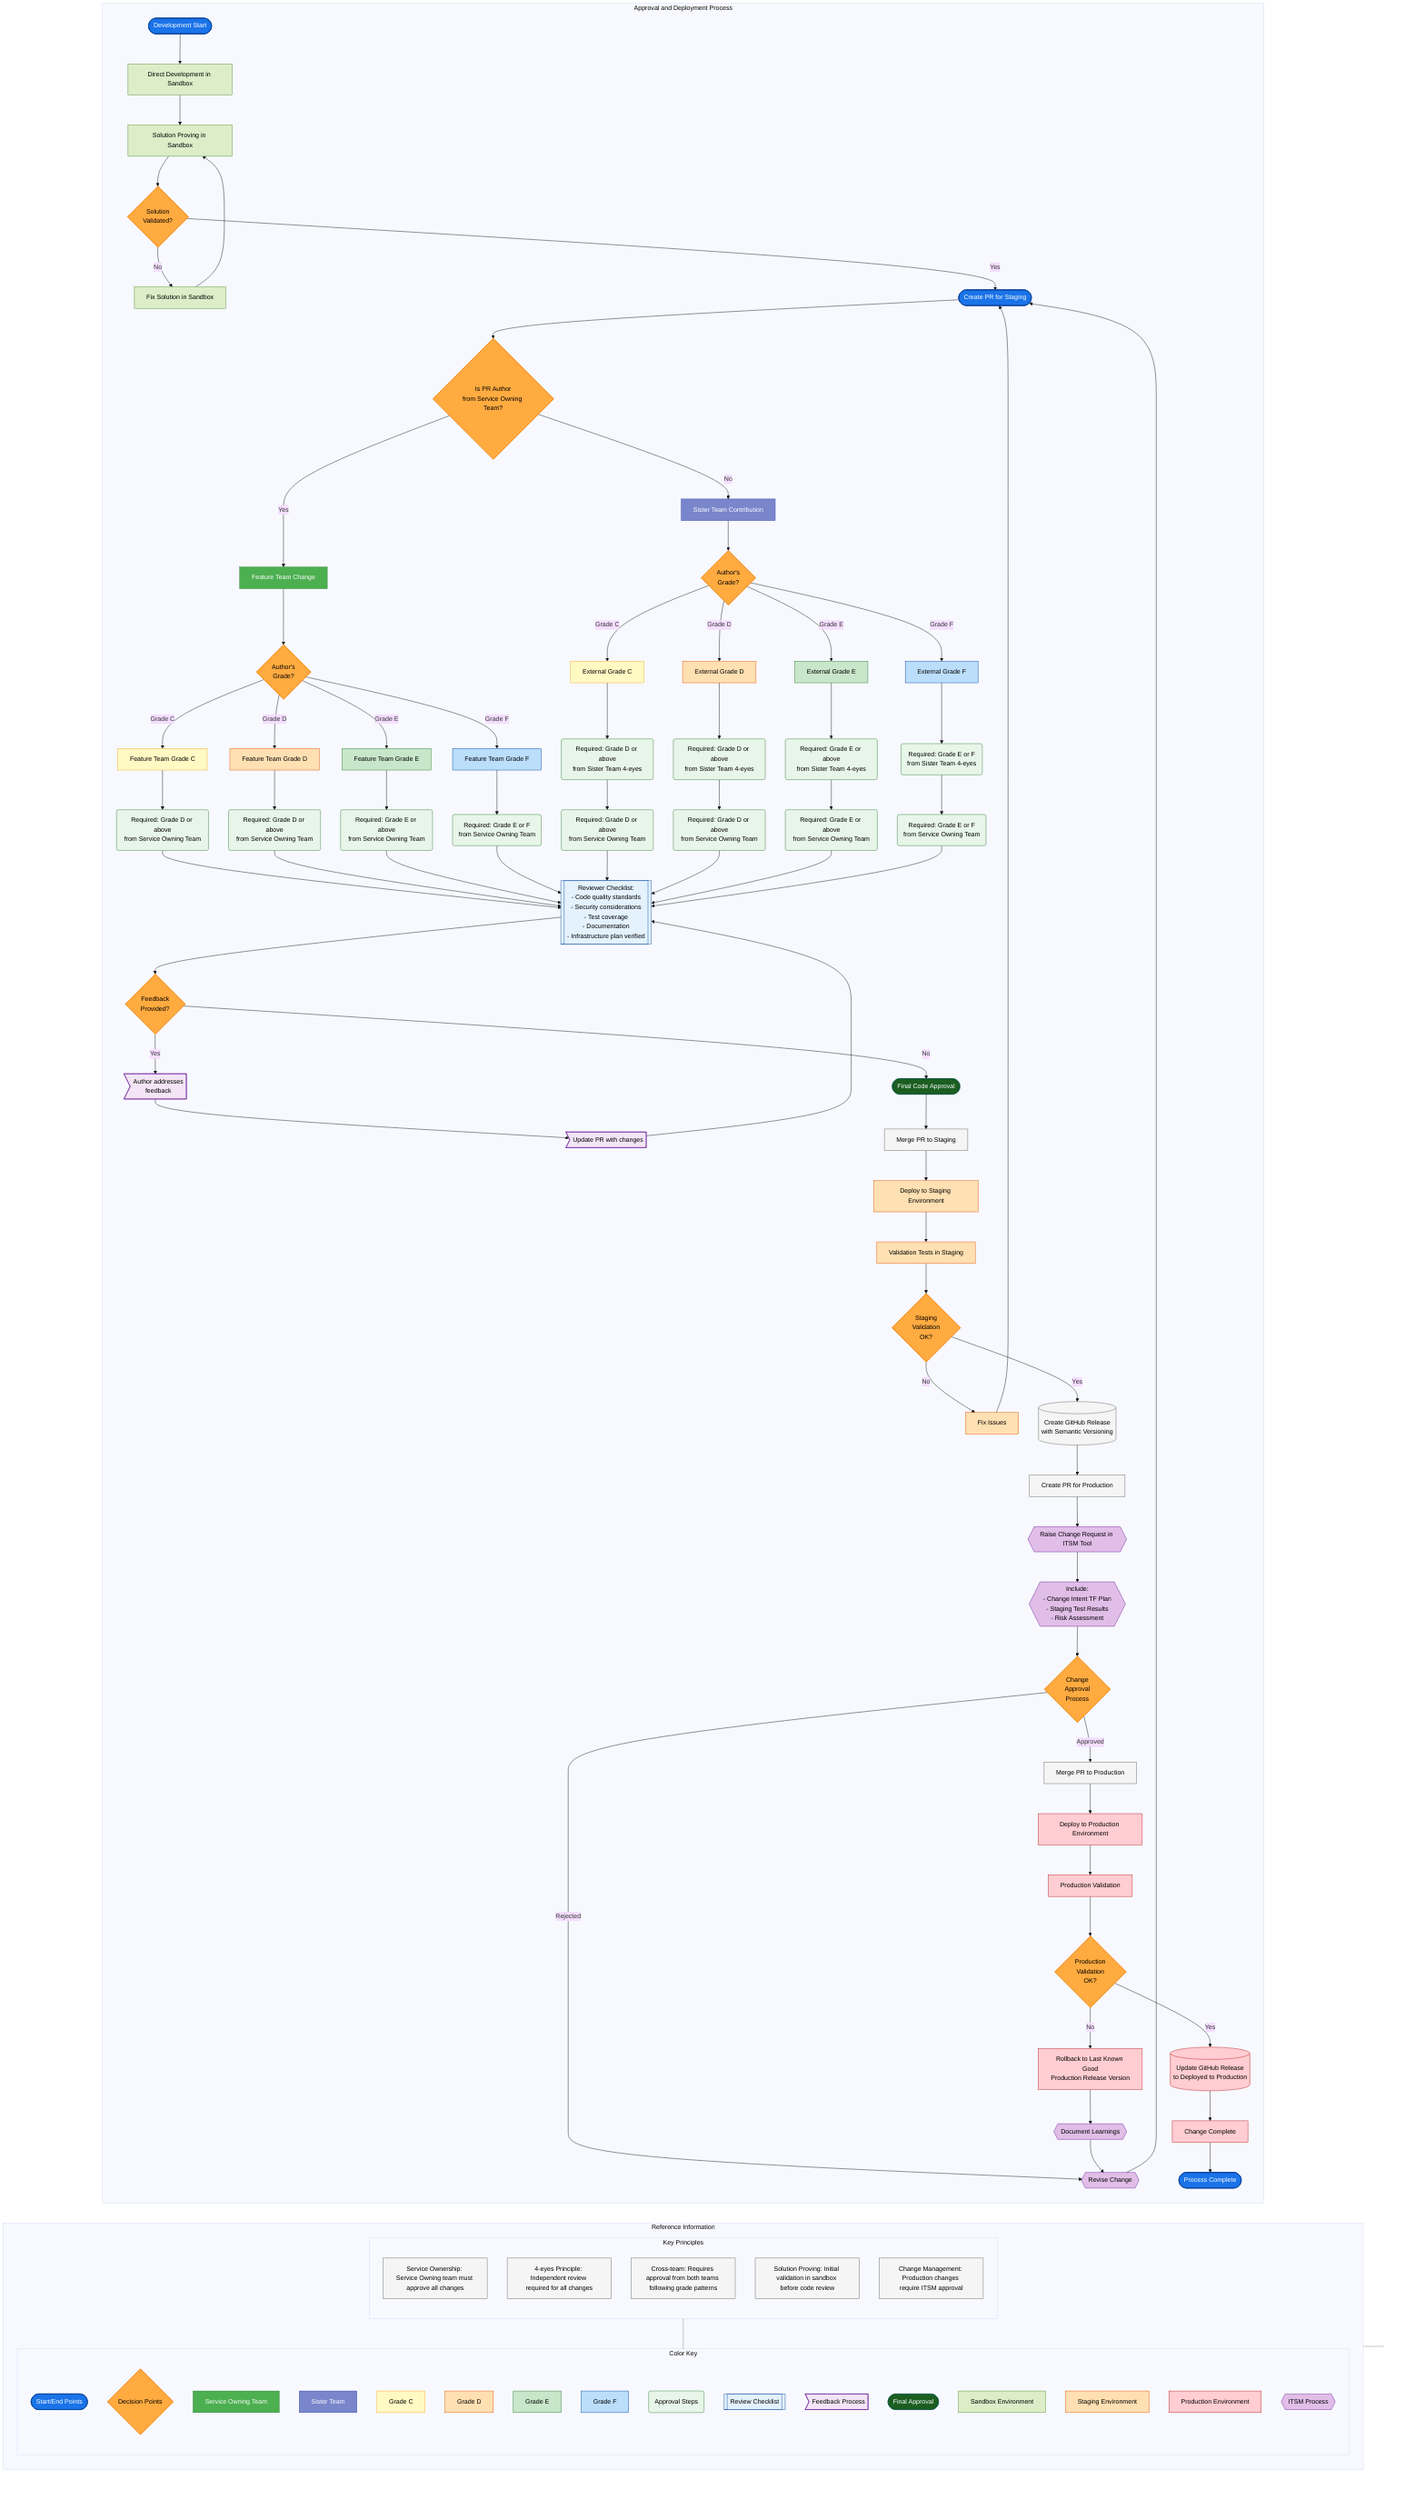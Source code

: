 %%{init: {'theme': 'base', 'themeVariables': { 'canvasBg': '#f0f0f0' }}}%%
flowchart LR
    %% Main flow colors
    classDef startEnd fill:#1a73e8,stroke:#0d47a1,color:white,stroke-width:2px
    classDef question fill:#ffab40,stroke:#f57c00,color:black,stroke-width:2px
    classDef process fill:#f5f5f5,stroke:#616161,color:black,stroke-width:1px
    classDef hidden fill:none,stroke:none,color:none
    
    %% Team colors
    classDef serviceOwning fill:#4caf50,stroke:#2e7d32,color:white,stroke-width:1px
    classDef sisterTeam fill:#7986cb,stroke:#3949ab,color:white,stroke-width:1px
    
    %% Grade colors
    classDef gradeC fill:#fff9c4,stroke:#f9a825,color:black,stroke-width:1px
    classDef gradeD fill:#ffe0b2,stroke:#e65100,color:black,stroke-width:1px
    classDef gradeE fill:#c8e6c9,stroke:#2e7d32,color:black,stroke-width:1px
    classDef gradeF fill:#bbdefb,stroke:#0d47a1,color:black,stroke-width:1px
    
    %% Approval colors
    classDef approval fill:#e8f5e9,stroke:#2e7d32,color:black,stroke-width:1px
    classDef reviewChecklist fill:#e3f2fd,stroke:#0d47a1,color:black,stroke-width:1px
    classDef feedback fill:#f3e5f5,stroke:#6a1b9a,color:black,stroke-width:1px
    classDef finalApproval fill:#1b5e20,stroke:#004d40,color:white,stroke-width:1px
    classDef noApproval fill:#e0e0e0,stroke:#424242,color:black,stroke-width:1px
    
    %% Environment colors
    classDef sandbox fill:#DCEDC8,stroke:#558b2f,color:black,stroke-width:1px
    classDef staging fill:#FFE0B2,stroke:#e65100,color:black,stroke-width:1px
    classDef production fill:#FFCDD2,stroke:#b71c1c,color:black,stroke-width:1px
    classDef itsm fill:#E1BEE7,stroke:#6a1b9a,color:black,stroke-width:1px
    
    subgraph Reference["Reference Information"]
        direction TB
        
        subgraph Principles["Key Principles"]
            direction TB
            p1["Service Ownership: Service Owning team must approve all changes"]
            p2["4-eyes Principle: Independent review required for all changes"]
            p3["Cross-team: Requires approval from both teams following grade patterns"]
            p4["Solution Proving: Initial validation in sandbox before code review"]
            p5["Change Management: Production changes require ITSM approval"]
        end
        
        subgraph ColorKey["Color Key"]
            direction TB
            k1([Start/End Points])
            k2{Decision Points}
            k3["Service Owning Team"]
            k4["Sister Team"]
            k5["Grade C"]
            k6["Grade D"]
            k7["Grade E"]
            k8["Grade F"]
            k9(Approval Steps)
            k10[[Review Checklist]]
            k11>Feedback Process]
            k12([Final Approval])
            k14["Sandbox Environment"]
            k15["Staging Environment"]
            k16["Production Environment"]
            k17{{ITSM Process}}
        end
        
        %% Force side-by-side layout
        Principles -.- ColorKey
    end
    
    spacer1[" "]:::hidden
    Reference -.- spacer1:::hidden
    
    subgraph Process["Approval and Deployment Process"]
        direction TB
        %% Sandbox Development (No PR)
        DevStart([Development Start]) --> SandboxDev["Direct Development in Sandbox"]:::sandbox
        SandboxDev --> SolutionProving["Solution Proving in Sandbox"]:::sandbox
        SolutionProving --> SandboxValidation{Solution<br>Validated?}
        
        SandboxValidation -->|No| FixSolution["Fix Solution in Sandbox"]:::sandbox
        SandboxValidation -->|Yes| PR([Create PR for Staging])
        
        FixSolution --> SolutionProving
        
        %% PR Approval Process for Staging
        PR --> OwnerCheck{Is PR Author<br>from Service Owning Team?}
        
        OwnerCheck -->|Yes| InternalPath["Feature Team Change"]
        OwnerCheck -->|No| ExternalPath["Sister Team Contribution"]
        
        InternalPath --> InternalGradeCheck{Author's<br>Grade?}
        ExternalPath --> ExternalGradeCheck{Author's<br>Grade?}
        
        %% Feature team approval path
        InternalGradeCheck -->|Grade C| IC["Feature Team Grade C"]
        InternalGradeCheck -->|Grade D| ID["Feature Team Grade D"]
        InternalGradeCheck -->|Grade E| IE["Feature Team Grade E"]
        InternalGradeCheck -->|Grade F| IF["Feature Team Grade F"]
        
        IC --> ICApproval(Required: Grade D or above<br>from Service Owning Team)
        ID --> IDApproval(Required: Grade D or above<br>from Service Owning Team)
        IE --> IEApproval(Required: Grade E or above<br>from Service Owning Team)
        IF --> IFApproval(Required: Grade E or F<br>from Service Owning Team)
        
        %% Sister team approval path
        ExternalGradeCheck -->|Grade C| EC["External Grade C"]
        ExternalGradeCheck -->|Grade D| ED["External Grade D"]
        ExternalGradeCheck -->|Grade E| EE["External Grade E"]
        ExternalGradeCheck -->|Grade F| EF["External Grade F"]
        
        %% Sister team internal 4-eyes check
        EC --> ECApproval(Required: Grade D or above<br>from Sister Team 4-eyes)
        ED --> EDApproval(Required: Grade D or above<br>from Sister Team 4-eyes)
        EE --> EEApproval(Required: Grade E or above<br>from Sister Team 4-eyes)
        EF --> EFApproval(Required: Grade E or F<br>from Sister Team 4-eyes)
        
        %% Service owning team approval (same grade pattern)
        ECApproval --> OCApproval(Required: Grade D or above<br>from Service Owning Team)
        EDApproval --> ODApproval(Required: Grade D or above<br>from Service Owning Team)
        EEApproval --> OEApproval(Required: Grade E or above<br>from Service Owning Team)
        EFApproval --> OFApproval(Required: Grade E or F<br>from Service Owning Team)
        
        %% Connect all approval paths to review checklist
        ICApproval --> ReviewChecklist
        IDApproval --> ReviewChecklist
        IEApproval --> ReviewChecklist
        IFApproval --> ReviewChecklist
        
        OCApproval --> ReviewChecklist
        ODApproval --> ReviewChecklist
        OEApproval --> ReviewChecklist
        OFApproval --> ReviewChecklist
        
        ReviewChecklist[[Reviewer Checklist:<br>- Code quality standards<br>- Security considerations<br>- Test coverage<br>- Documentation<br>- Infrastructure plan verified]] --> FeedbackLoop{Feedback<br>Provided?}
        
        FeedbackLoop -->|Yes| AddressFeedback>Author addresses<br>feedback]:::feedback
        FeedbackLoop -->|No| FinalCodeApproval([Final Code Approval])
        
        %% NEW STEP: Update PR after addressing feedback
        AddressFeedback --> UpdatePR>Update PR with changes]:::feedback
        UpdatePR --> ReviewChecklist
        
        %% Final staging deployment
        FinalCodeApproval --> MergePRStaging["Merge PR to Staging"]
        MergePRStaging --> DeployStaging["Deploy to Staging Environment"]:::staging
        
        DeployStaging --> StagingTest["Validation Tests in Staging"]:::staging
        StagingTest --> StagingOK{Staging<br>Validation<br>OK?}
        StagingOK -->|No| FixStaging["Fix Issues"]:::staging
        StagingOK -->|Yes| CreateGitHubRelease[(Create GitHub Release<br>with Semantic Versioning)]
        CreateGitHubRelease --> CreatePRProd["Create PR for Production"]
        
        CreatePRProd --> RaiseITSM{{Raise Change Request in ITSM Tool}}:::itsm
        
        FixStaging --> PR
        
        %% Production Path via ITSM
        RaiseITSM --> ITSMDetails{{Include:<br>- Change Intent TF Plan<br>- Staging Test Results<br>- Risk Assessment}}:::itsm
        ITSMDetails --> ChangeApproval{Change<br>Approval<br>Process}
        
        ChangeApproval -->|Rejected| ReviseChange{{Revise Change}}:::itsm
        ChangeApproval -->|Approved| MergePRProd["Merge PR to Production"]
        
        MergePRProd --> ProdEnv["Deploy to Production Environment"]:::production
        
        ReviseChange --> PR
        
        ProdEnv --> ProdValidation["Production Validation"]:::production
        ProdValidation --> ProdOK{Production<br>Validation<br>OK?}
        
        ProdOK -->|No| Rollback["Rollback to Last Known Good<br>Production Release Version"]:::production
        ProdOK -->|Yes| UpdateRelease[(Update GitHub Release<br>to Deployed to Production)]:::production
        UpdateRelease --> Complete["Change Complete"]:::production
        
        Rollback --> LearnFromFailure{{Document Learnings}}:::itsm
        LearnFromFailure --> ReviseChange
        
        Complete --> Completion([Process Complete])
    end
    
    %% Apply classes
    class DevStart,PR,Completion startEnd
    class OwnerCheck,InternalGradeCheck,ExternalGradeCheck,FeedbackLoop,SandboxValidation,StagingOK,ChangeApproval,ProdOK question
    class InternalPath,IC,ID,IE,IF serviceOwning
    class ExternalPath,EC,ED,EE,EF sisterTeam
    class MergePRStaging,CreateGitHubRelease,CreatePRProd,MergePRProd process
    
    %% Grade-specific node colors
    class IC,EC gradeC
    class ID,ED gradeD
    class IE,EE gradeE
    class IF,EF gradeF
    
    %% Process node colors
    class ECApproval,EDApproval,EEApproval,EFApproval approval
    class ICApproval,IDApproval,IEApproval,IFApproval approval
    class OCApproval,ODApproval,OEApproval,OFApproval approval
    class ReviewChecklist reviewChecklist
    class AddressFeedback,UpdatePR feedback
    class FinalCodeApproval finalApproval
    
    %% Environment node colors
    class SandboxDev,SolutionProving,FixSolution sandbox
    class DeployStaging,StagingTest,FixStaging staging
    class ProdEnv,ProdValidation,Rollback,Complete,UpdateRelease production
    class RaiseITSM,ITSMDetails,ReviseChange,LearnFromFailure itsm
    
    %% Apply classes to color key
    class k1 startEnd
    class k2 question
    class k3 serviceOwning
    class k4 sisterTeam
    class k5 gradeC
    class k6 gradeD
    class k7 gradeE
    class k8 gradeF
    class k9 approval
    class k10 reviewChecklist
    class k11 feedback
    class k12 finalApproval
    class k14 sandbox
    class k15 staging
    class k16 production
    class k17 itsm
    class p1,p2,p3,p4,p5 process